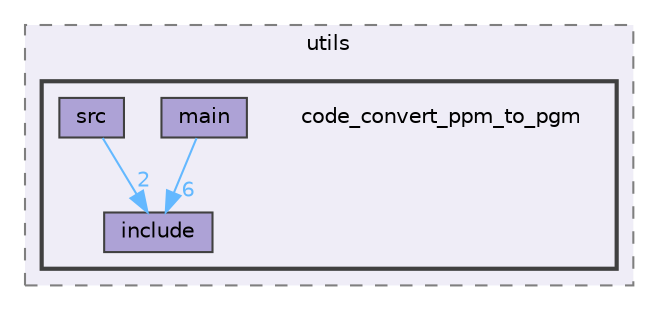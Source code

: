 digraph "C:/Users/Katia/Documents/GitHub/code_base_obscuration/utils/code_convert_ppm_to_pgm"
{
 // LATEX_PDF_SIZE
  bgcolor="transparent";
  edge [fontname=Helvetica,fontsize=10,labelfontname=Helvetica,labelfontsize=10];
  node [fontname=Helvetica,fontsize=10,shape=box,height=0.2,width=0.4];
  compound=true
  subgraph clusterdir_75a99e565e81558759e27b5c901317f4 {
    graph [ bgcolor="#efedf7", pencolor="grey50", label="utils", fontname=Helvetica,fontsize=10 style="filled,dashed", URL="dir_75a99e565e81558759e27b5c901317f4.html",tooltip=""]
  subgraph clusterdir_ab12e3d939c9f0de5b807b70c2f2b038 {
    graph [ bgcolor="#efedf7", pencolor="grey25", label="", fontname=Helvetica,fontsize=10 style="filled,bold", URL="dir_ab12e3d939c9f0de5b807b70c2f2b038.html",tooltip=""]
    dir_ab12e3d939c9f0de5b807b70c2f2b038 [shape=plaintext, label="code_convert_ppm_to_pgm"];
  dir_360f3c42203090766c48186503e85ab6 [label="include", fillcolor="#ada2d6", color="grey25", style="filled", URL="dir_360f3c42203090766c48186503e85ab6.html",tooltip=""];
  dir_73f39d91124950f20c04345dbcca79bb [label="main", fillcolor="#ada2d6", color="grey25", style="filled", URL="dir_73f39d91124950f20c04345dbcca79bb.html",tooltip=""];
  dir_f0768417e60c3c911c41200bd1a34bd0 [label="src", fillcolor="#ada2d6", color="grey25", style="filled", URL="dir_f0768417e60c3c911c41200bd1a34bd0.html",tooltip=""];
  }
  }
  dir_73f39d91124950f20c04345dbcca79bb->dir_360f3c42203090766c48186503e85ab6 [headlabel="6", labeldistance=1.5 headhref="dir_000028_000020.html" href="dir_000028_000020.html" color="steelblue1" fontcolor="steelblue1"];
  dir_f0768417e60c3c911c41200bd1a34bd0->dir_360f3c42203090766c48186503e85ab6 [headlabel="2", labeldistance=1.5 headhref="dir_000046_000020.html" href="dir_000046_000020.html" color="steelblue1" fontcolor="steelblue1"];
}
